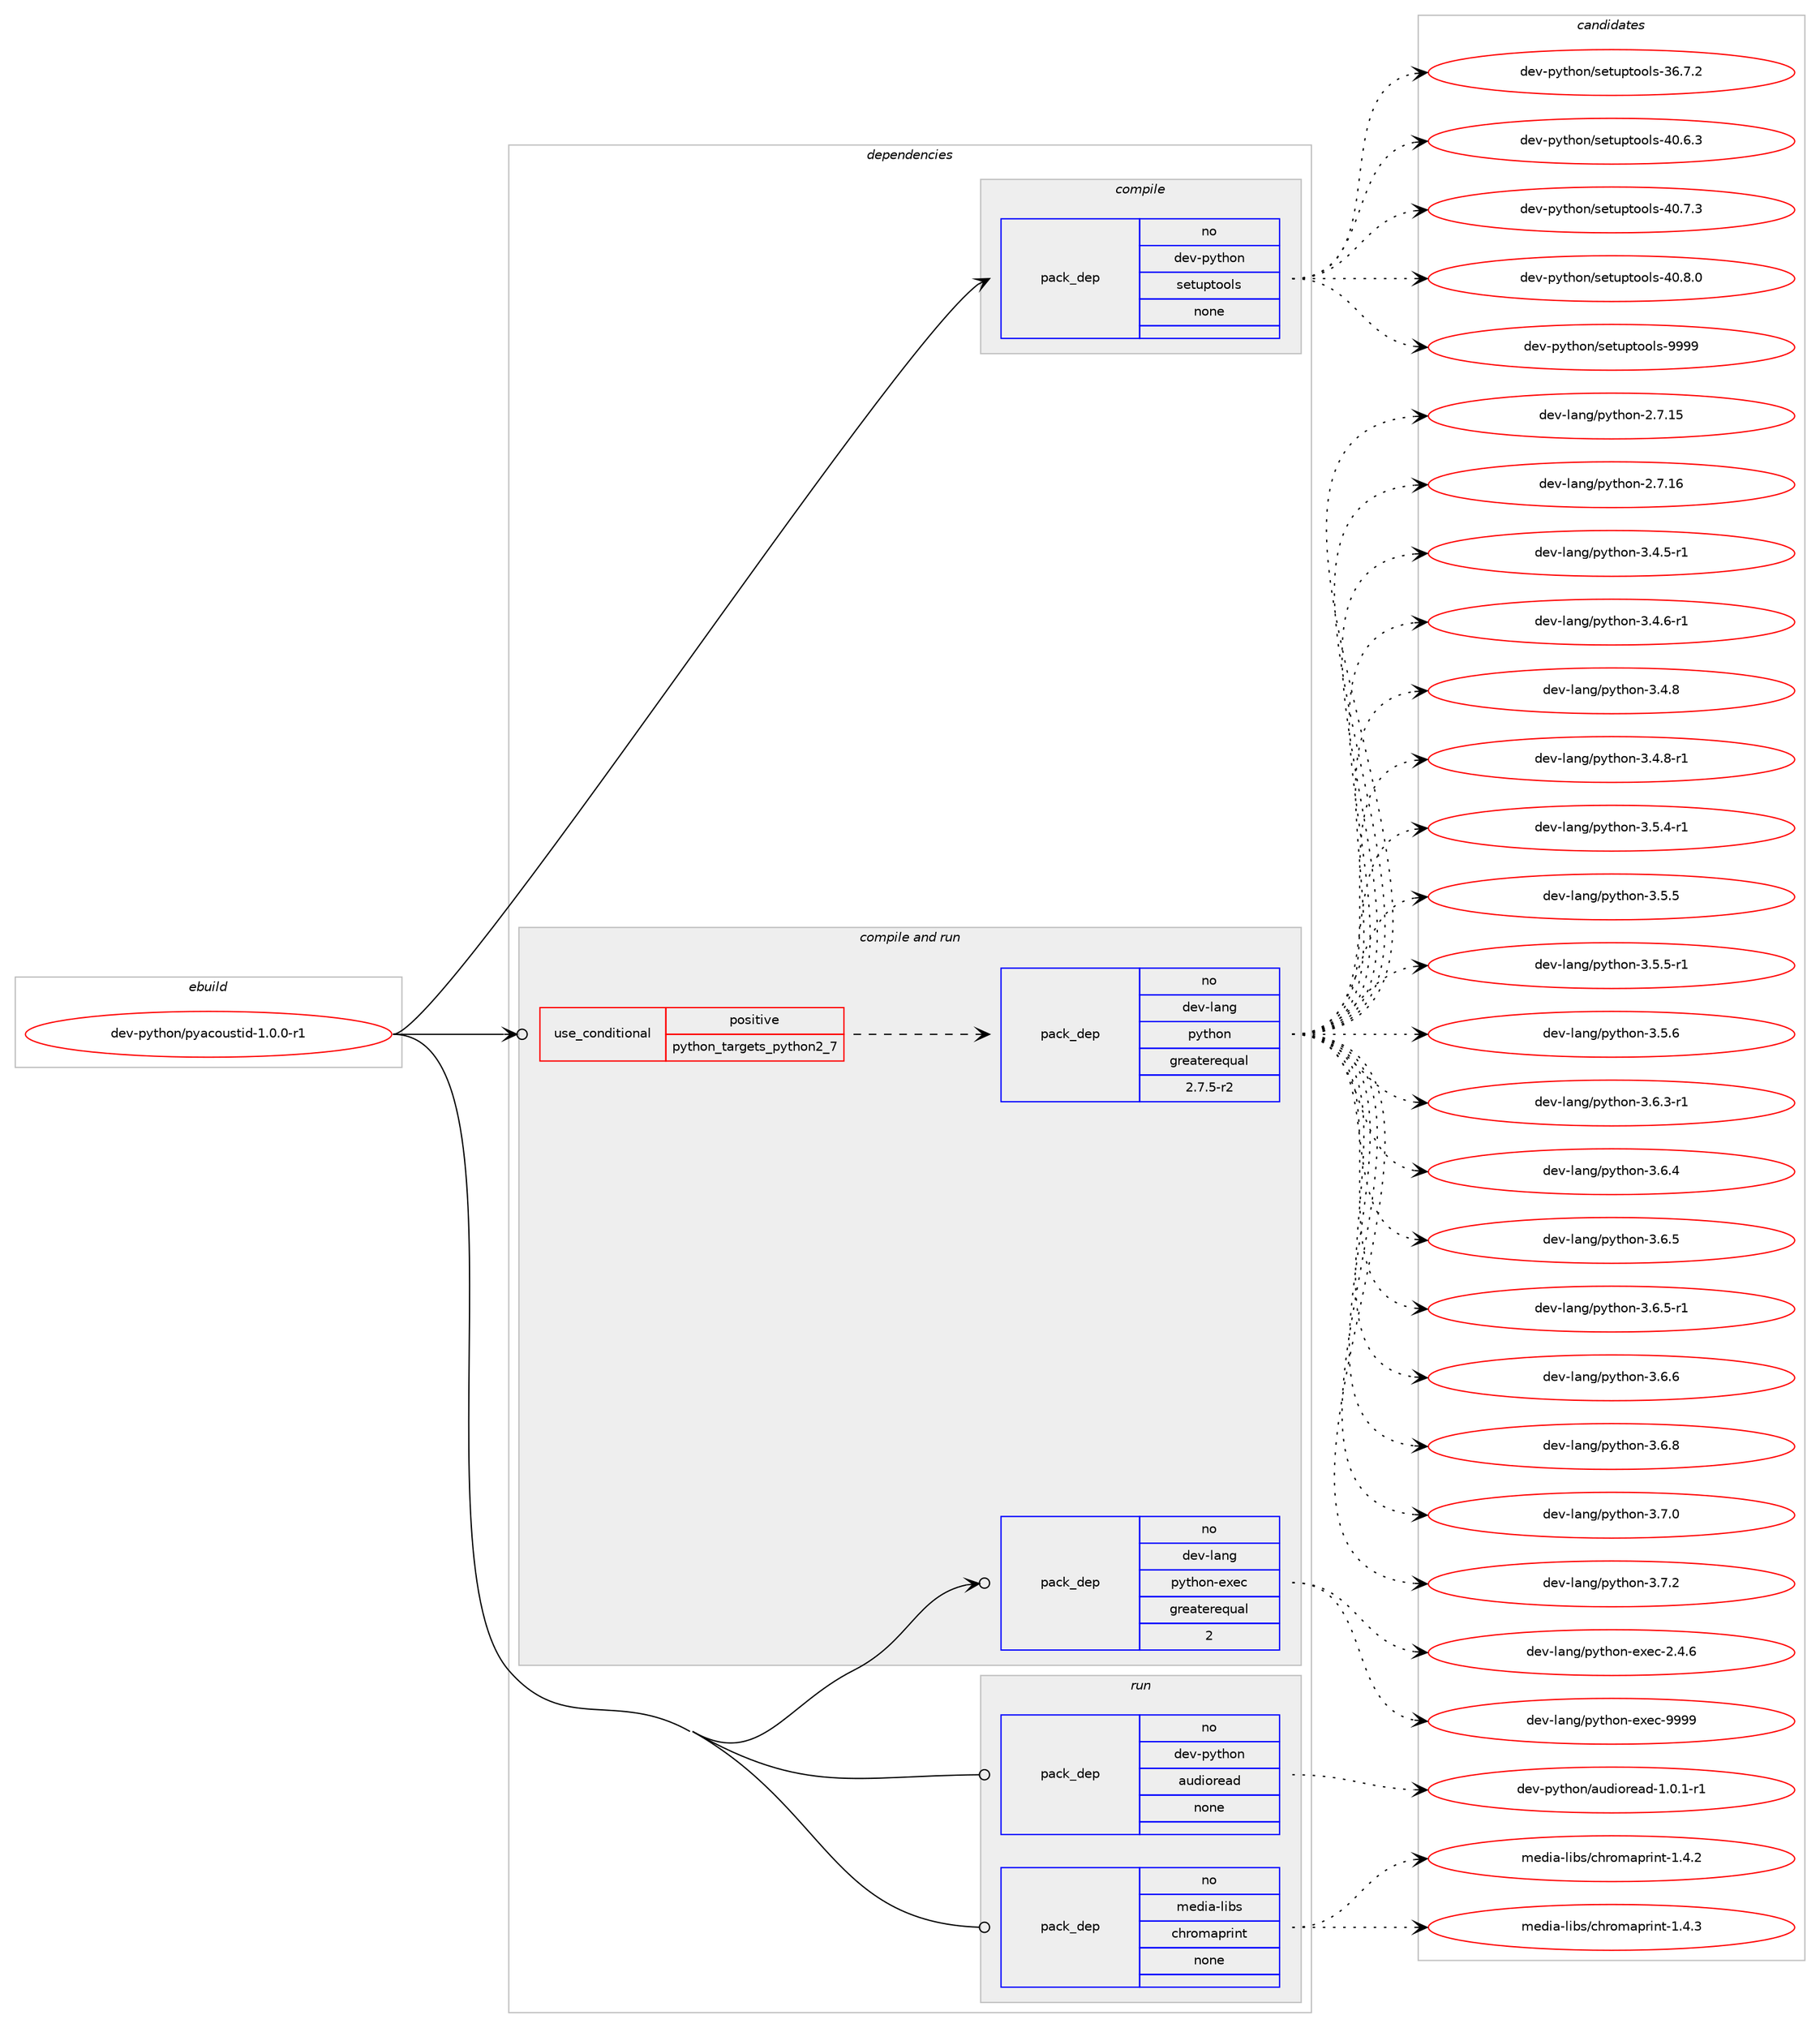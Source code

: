 digraph prolog {

# *************
# Graph options
# *************

newrank=true;
concentrate=true;
compound=true;
graph [rankdir=LR,fontname=Helvetica,fontsize=10,ranksep=1.5];#, ranksep=2.5, nodesep=0.2];
edge  [arrowhead=vee];
node  [fontname=Helvetica,fontsize=10];

# **********
# The ebuild
# **********

subgraph cluster_leftcol {
color=gray;
rank=same;
label=<<i>ebuild</i>>;
id [label="dev-python/pyacoustid-1.0.0-r1", color=red, width=4, href="../dev-python/pyacoustid-1.0.0-r1.svg"];
}

# ****************
# The dependencies
# ****************

subgraph cluster_midcol {
color=gray;
label=<<i>dependencies</i>>;
subgraph cluster_compile {
fillcolor="#eeeeee";
style=filled;
label=<<i>compile</i>>;
subgraph pack1023974 {
dependency1427439 [label=<<TABLE BORDER="0" CELLBORDER="1" CELLSPACING="0" CELLPADDING="4" WIDTH="220"><TR><TD ROWSPAN="6" CELLPADDING="30">pack_dep</TD></TR><TR><TD WIDTH="110">no</TD></TR><TR><TD>dev-python</TD></TR><TR><TD>setuptools</TD></TR><TR><TD>none</TD></TR><TR><TD></TD></TR></TABLE>>, shape=none, color=blue];
}
id:e -> dependency1427439:w [weight=20,style="solid",arrowhead="vee"];
}
subgraph cluster_compileandrun {
fillcolor="#eeeeee";
style=filled;
label=<<i>compile and run</i>>;
subgraph cond380151 {
dependency1427440 [label=<<TABLE BORDER="0" CELLBORDER="1" CELLSPACING="0" CELLPADDING="4"><TR><TD ROWSPAN="3" CELLPADDING="10">use_conditional</TD></TR><TR><TD>positive</TD></TR><TR><TD>python_targets_python2_7</TD></TR></TABLE>>, shape=none, color=red];
subgraph pack1023975 {
dependency1427441 [label=<<TABLE BORDER="0" CELLBORDER="1" CELLSPACING="0" CELLPADDING="4" WIDTH="220"><TR><TD ROWSPAN="6" CELLPADDING="30">pack_dep</TD></TR><TR><TD WIDTH="110">no</TD></TR><TR><TD>dev-lang</TD></TR><TR><TD>python</TD></TR><TR><TD>greaterequal</TD></TR><TR><TD>2.7.5-r2</TD></TR></TABLE>>, shape=none, color=blue];
}
dependency1427440:e -> dependency1427441:w [weight=20,style="dashed",arrowhead="vee"];
}
id:e -> dependency1427440:w [weight=20,style="solid",arrowhead="odotvee"];
subgraph pack1023976 {
dependency1427442 [label=<<TABLE BORDER="0" CELLBORDER="1" CELLSPACING="0" CELLPADDING="4" WIDTH="220"><TR><TD ROWSPAN="6" CELLPADDING="30">pack_dep</TD></TR><TR><TD WIDTH="110">no</TD></TR><TR><TD>dev-lang</TD></TR><TR><TD>python-exec</TD></TR><TR><TD>greaterequal</TD></TR><TR><TD>2</TD></TR></TABLE>>, shape=none, color=blue];
}
id:e -> dependency1427442:w [weight=20,style="solid",arrowhead="odotvee"];
}
subgraph cluster_run {
fillcolor="#eeeeee";
style=filled;
label=<<i>run</i>>;
subgraph pack1023977 {
dependency1427443 [label=<<TABLE BORDER="0" CELLBORDER="1" CELLSPACING="0" CELLPADDING="4" WIDTH="220"><TR><TD ROWSPAN="6" CELLPADDING="30">pack_dep</TD></TR><TR><TD WIDTH="110">no</TD></TR><TR><TD>dev-python</TD></TR><TR><TD>audioread</TD></TR><TR><TD>none</TD></TR><TR><TD></TD></TR></TABLE>>, shape=none, color=blue];
}
id:e -> dependency1427443:w [weight=20,style="solid",arrowhead="odot"];
subgraph pack1023978 {
dependency1427444 [label=<<TABLE BORDER="0" CELLBORDER="1" CELLSPACING="0" CELLPADDING="4" WIDTH="220"><TR><TD ROWSPAN="6" CELLPADDING="30">pack_dep</TD></TR><TR><TD WIDTH="110">no</TD></TR><TR><TD>media-libs</TD></TR><TR><TD>chromaprint</TD></TR><TR><TD>none</TD></TR><TR><TD></TD></TR></TABLE>>, shape=none, color=blue];
}
id:e -> dependency1427444:w [weight=20,style="solid",arrowhead="odot"];
}
}

# **************
# The candidates
# **************

subgraph cluster_choices {
rank=same;
color=gray;
label=<<i>candidates</i>>;

subgraph choice1023974 {
color=black;
nodesep=1;
choice100101118451121211161041111104711510111611711211611111110811545515446554650 [label="dev-python/setuptools-36.7.2", color=red, width=4,href="../dev-python/setuptools-36.7.2.svg"];
choice100101118451121211161041111104711510111611711211611111110811545524846544651 [label="dev-python/setuptools-40.6.3", color=red, width=4,href="../dev-python/setuptools-40.6.3.svg"];
choice100101118451121211161041111104711510111611711211611111110811545524846554651 [label="dev-python/setuptools-40.7.3", color=red, width=4,href="../dev-python/setuptools-40.7.3.svg"];
choice100101118451121211161041111104711510111611711211611111110811545524846564648 [label="dev-python/setuptools-40.8.0", color=red, width=4,href="../dev-python/setuptools-40.8.0.svg"];
choice10010111845112121116104111110471151011161171121161111111081154557575757 [label="dev-python/setuptools-9999", color=red, width=4,href="../dev-python/setuptools-9999.svg"];
dependency1427439:e -> choice100101118451121211161041111104711510111611711211611111110811545515446554650:w [style=dotted,weight="100"];
dependency1427439:e -> choice100101118451121211161041111104711510111611711211611111110811545524846544651:w [style=dotted,weight="100"];
dependency1427439:e -> choice100101118451121211161041111104711510111611711211611111110811545524846554651:w [style=dotted,weight="100"];
dependency1427439:e -> choice100101118451121211161041111104711510111611711211611111110811545524846564648:w [style=dotted,weight="100"];
dependency1427439:e -> choice10010111845112121116104111110471151011161171121161111111081154557575757:w [style=dotted,weight="100"];
}
subgraph choice1023975 {
color=black;
nodesep=1;
choice10010111845108971101034711212111610411111045504655464953 [label="dev-lang/python-2.7.15", color=red, width=4,href="../dev-lang/python-2.7.15.svg"];
choice10010111845108971101034711212111610411111045504655464954 [label="dev-lang/python-2.7.16", color=red, width=4,href="../dev-lang/python-2.7.16.svg"];
choice1001011184510897110103471121211161041111104551465246534511449 [label="dev-lang/python-3.4.5-r1", color=red, width=4,href="../dev-lang/python-3.4.5-r1.svg"];
choice1001011184510897110103471121211161041111104551465246544511449 [label="dev-lang/python-3.4.6-r1", color=red, width=4,href="../dev-lang/python-3.4.6-r1.svg"];
choice100101118451089711010347112121116104111110455146524656 [label="dev-lang/python-3.4.8", color=red, width=4,href="../dev-lang/python-3.4.8.svg"];
choice1001011184510897110103471121211161041111104551465246564511449 [label="dev-lang/python-3.4.8-r1", color=red, width=4,href="../dev-lang/python-3.4.8-r1.svg"];
choice1001011184510897110103471121211161041111104551465346524511449 [label="dev-lang/python-3.5.4-r1", color=red, width=4,href="../dev-lang/python-3.5.4-r1.svg"];
choice100101118451089711010347112121116104111110455146534653 [label="dev-lang/python-3.5.5", color=red, width=4,href="../dev-lang/python-3.5.5.svg"];
choice1001011184510897110103471121211161041111104551465346534511449 [label="dev-lang/python-3.5.5-r1", color=red, width=4,href="../dev-lang/python-3.5.5-r1.svg"];
choice100101118451089711010347112121116104111110455146534654 [label="dev-lang/python-3.5.6", color=red, width=4,href="../dev-lang/python-3.5.6.svg"];
choice1001011184510897110103471121211161041111104551465446514511449 [label="dev-lang/python-3.6.3-r1", color=red, width=4,href="../dev-lang/python-3.6.3-r1.svg"];
choice100101118451089711010347112121116104111110455146544652 [label="dev-lang/python-3.6.4", color=red, width=4,href="../dev-lang/python-3.6.4.svg"];
choice100101118451089711010347112121116104111110455146544653 [label="dev-lang/python-3.6.5", color=red, width=4,href="../dev-lang/python-3.6.5.svg"];
choice1001011184510897110103471121211161041111104551465446534511449 [label="dev-lang/python-3.6.5-r1", color=red, width=4,href="../dev-lang/python-3.6.5-r1.svg"];
choice100101118451089711010347112121116104111110455146544654 [label="dev-lang/python-3.6.6", color=red, width=4,href="../dev-lang/python-3.6.6.svg"];
choice100101118451089711010347112121116104111110455146544656 [label="dev-lang/python-3.6.8", color=red, width=4,href="../dev-lang/python-3.6.8.svg"];
choice100101118451089711010347112121116104111110455146554648 [label="dev-lang/python-3.7.0", color=red, width=4,href="../dev-lang/python-3.7.0.svg"];
choice100101118451089711010347112121116104111110455146554650 [label="dev-lang/python-3.7.2", color=red, width=4,href="../dev-lang/python-3.7.2.svg"];
dependency1427441:e -> choice10010111845108971101034711212111610411111045504655464953:w [style=dotted,weight="100"];
dependency1427441:e -> choice10010111845108971101034711212111610411111045504655464954:w [style=dotted,weight="100"];
dependency1427441:e -> choice1001011184510897110103471121211161041111104551465246534511449:w [style=dotted,weight="100"];
dependency1427441:e -> choice1001011184510897110103471121211161041111104551465246544511449:w [style=dotted,weight="100"];
dependency1427441:e -> choice100101118451089711010347112121116104111110455146524656:w [style=dotted,weight="100"];
dependency1427441:e -> choice1001011184510897110103471121211161041111104551465246564511449:w [style=dotted,weight="100"];
dependency1427441:e -> choice1001011184510897110103471121211161041111104551465346524511449:w [style=dotted,weight="100"];
dependency1427441:e -> choice100101118451089711010347112121116104111110455146534653:w [style=dotted,weight="100"];
dependency1427441:e -> choice1001011184510897110103471121211161041111104551465346534511449:w [style=dotted,weight="100"];
dependency1427441:e -> choice100101118451089711010347112121116104111110455146534654:w [style=dotted,weight="100"];
dependency1427441:e -> choice1001011184510897110103471121211161041111104551465446514511449:w [style=dotted,weight="100"];
dependency1427441:e -> choice100101118451089711010347112121116104111110455146544652:w [style=dotted,weight="100"];
dependency1427441:e -> choice100101118451089711010347112121116104111110455146544653:w [style=dotted,weight="100"];
dependency1427441:e -> choice1001011184510897110103471121211161041111104551465446534511449:w [style=dotted,weight="100"];
dependency1427441:e -> choice100101118451089711010347112121116104111110455146544654:w [style=dotted,weight="100"];
dependency1427441:e -> choice100101118451089711010347112121116104111110455146544656:w [style=dotted,weight="100"];
dependency1427441:e -> choice100101118451089711010347112121116104111110455146554648:w [style=dotted,weight="100"];
dependency1427441:e -> choice100101118451089711010347112121116104111110455146554650:w [style=dotted,weight="100"];
}
subgraph choice1023976 {
color=black;
nodesep=1;
choice1001011184510897110103471121211161041111104510112010199455046524654 [label="dev-lang/python-exec-2.4.6", color=red, width=4,href="../dev-lang/python-exec-2.4.6.svg"];
choice10010111845108971101034711212111610411111045101120101994557575757 [label="dev-lang/python-exec-9999", color=red, width=4,href="../dev-lang/python-exec-9999.svg"];
dependency1427442:e -> choice1001011184510897110103471121211161041111104510112010199455046524654:w [style=dotted,weight="100"];
dependency1427442:e -> choice10010111845108971101034711212111610411111045101120101994557575757:w [style=dotted,weight="100"];
}
subgraph choice1023977 {
color=black;
nodesep=1;
choice100101118451121211161041111104797117100105111114101971004549464846494511449 [label="dev-python/audioread-1.0.1-r1", color=red, width=4,href="../dev-python/audioread-1.0.1-r1.svg"];
dependency1427443:e -> choice100101118451121211161041111104797117100105111114101971004549464846494511449:w [style=dotted,weight="100"];
}
subgraph choice1023978 {
color=black;
nodesep=1;
choice109101100105974510810598115479910411411110997112114105110116454946524650 [label="media-libs/chromaprint-1.4.2", color=red, width=4,href="../media-libs/chromaprint-1.4.2.svg"];
choice109101100105974510810598115479910411411110997112114105110116454946524651 [label="media-libs/chromaprint-1.4.3", color=red, width=4,href="../media-libs/chromaprint-1.4.3.svg"];
dependency1427444:e -> choice109101100105974510810598115479910411411110997112114105110116454946524650:w [style=dotted,weight="100"];
dependency1427444:e -> choice109101100105974510810598115479910411411110997112114105110116454946524651:w [style=dotted,weight="100"];
}
}

}
